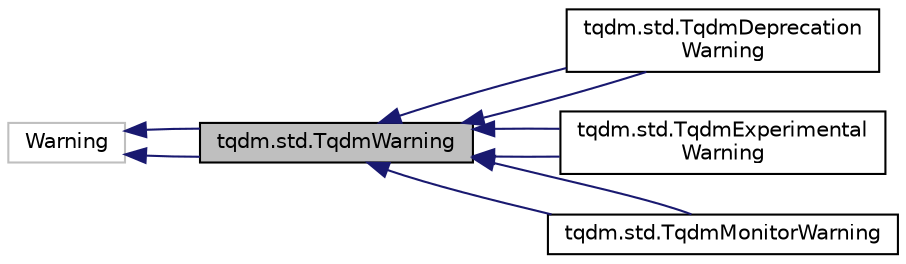 digraph "tqdm.std.TqdmWarning"
{
 // LATEX_PDF_SIZE
  edge [fontname="Helvetica",fontsize="10",labelfontname="Helvetica",labelfontsize="10"];
  node [fontname="Helvetica",fontsize="10",shape=record];
  rankdir="LR";
  Node1 [label="tqdm.std.TqdmWarning",height=0.2,width=0.4,color="black", fillcolor="grey75", style="filled", fontcolor="black",tooltip=" "];
  Node2 -> Node1 [dir="back",color="midnightblue",fontsize="10",style="solid",fontname="Helvetica"];
  Node2 [label="Warning",height=0.2,width=0.4,color="grey75", fillcolor="white", style="filled",tooltip=" "];
  Node2 -> Node1 [dir="back",color="midnightblue",fontsize="10",style="solid",fontname="Helvetica"];
  Node1 -> Node3 [dir="back",color="midnightblue",fontsize="10",style="solid",fontname="Helvetica"];
  Node3 [label="tqdm.std.TqdmDeprecation\lWarning",height=0.2,width=0.4,color="black", fillcolor="white", style="filled",URL="$classtqdm_1_1std_1_1TqdmDeprecationWarning.html",tooltip=" "];
  Node1 -> Node3 [dir="back",color="midnightblue",fontsize="10",style="solid",fontname="Helvetica"];
  Node1 -> Node4 [dir="back",color="midnightblue",fontsize="10",style="solid",fontname="Helvetica"];
  Node4 [label="tqdm.std.TqdmExperimental\lWarning",height=0.2,width=0.4,color="black", fillcolor="white", style="filled",URL="$classtqdm_1_1std_1_1TqdmExperimentalWarning.html",tooltip=" "];
  Node1 -> Node4 [dir="back",color="midnightblue",fontsize="10",style="solid",fontname="Helvetica"];
  Node1 -> Node5 [dir="back",color="midnightblue",fontsize="10",style="solid",fontname="Helvetica"];
  Node5 [label="tqdm.std.TqdmMonitorWarning",height=0.2,width=0.4,color="black", fillcolor="white", style="filled",URL="$classtqdm_1_1std_1_1TqdmMonitorWarning.html",tooltip=" "];
  Node1 -> Node5 [dir="back",color="midnightblue",fontsize="10",style="solid",fontname="Helvetica"];
}
